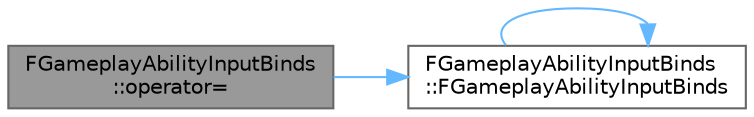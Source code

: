 digraph "FGameplayAbilityInputBinds::operator="
{
 // INTERACTIVE_SVG=YES
 // LATEX_PDF_SIZE
  bgcolor="transparent";
  edge [fontname=Helvetica,fontsize=10,labelfontname=Helvetica,labelfontsize=10];
  node [fontname=Helvetica,fontsize=10,shape=box,height=0.2,width=0.4];
  rankdir="LR";
  Node1 [id="Node000001",label="FGameplayAbilityInputBinds\l::operator=",height=0.2,width=0.4,color="gray40", fillcolor="grey60", style="filled", fontcolor="black",tooltip=" "];
  Node1 -> Node2 [id="edge1_Node000001_Node000002",color="steelblue1",style="solid",tooltip=" "];
  Node2 [id="Node000002",label="FGameplayAbilityInputBinds\l::FGameplayAbilityInputBinds",height=0.2,width=0.4,color="grey40", fillcolor="white", style="filled",URL="$de/d19/structFGameplayAbilityInputBinds.html#a5fdb586ba02905acc2b3a6a4256a9da3",tooltip=" "];
  Node2 -> Node2 [id="edge2_Node000002_Node000002",color="steelblue1",style="solid",tooltip=" "];
}
